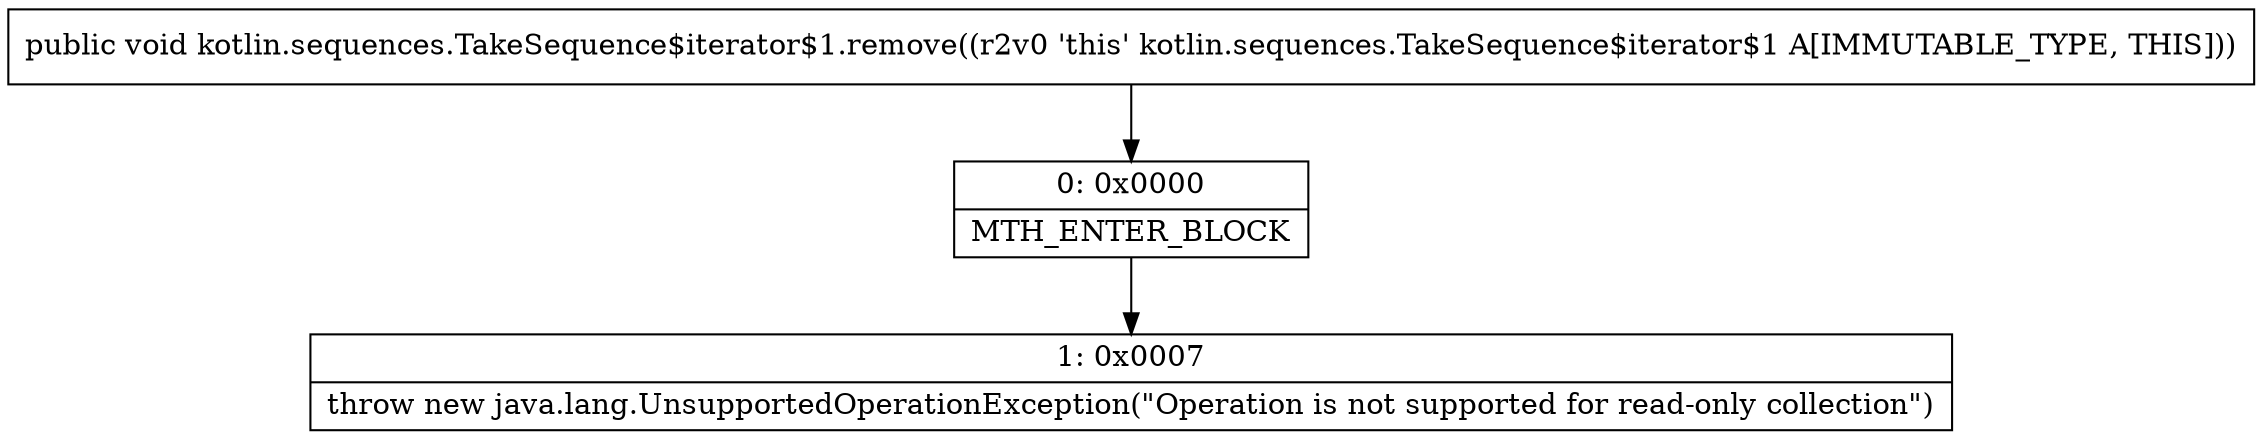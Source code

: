 digraph "CFG forkotlin.sequences.TakeSequence$iterator$1.remove()V" {
Node_0 [shape=record,label="{0\:\ 0x0000|MTH_ENTER_BLOCK\l}"];
Node_1 [shape=record,label="{1\:\ 0x0007|throw new java.lang.UnsupportedOperationException(\"Operation is not supported for read\-only collection\")\l}"];
MethodNode[shape=record,label="{public void kotlin.sequences.TakeSequence$iterator$1.remove((r2v0 'this' kotlin.sequences.TakeSequence$iterator$1 A[IMMUTABLE_TYPE, THIS])) }"];
MethodNode -> Node_0;
Node_0 -> Node_1;
}

